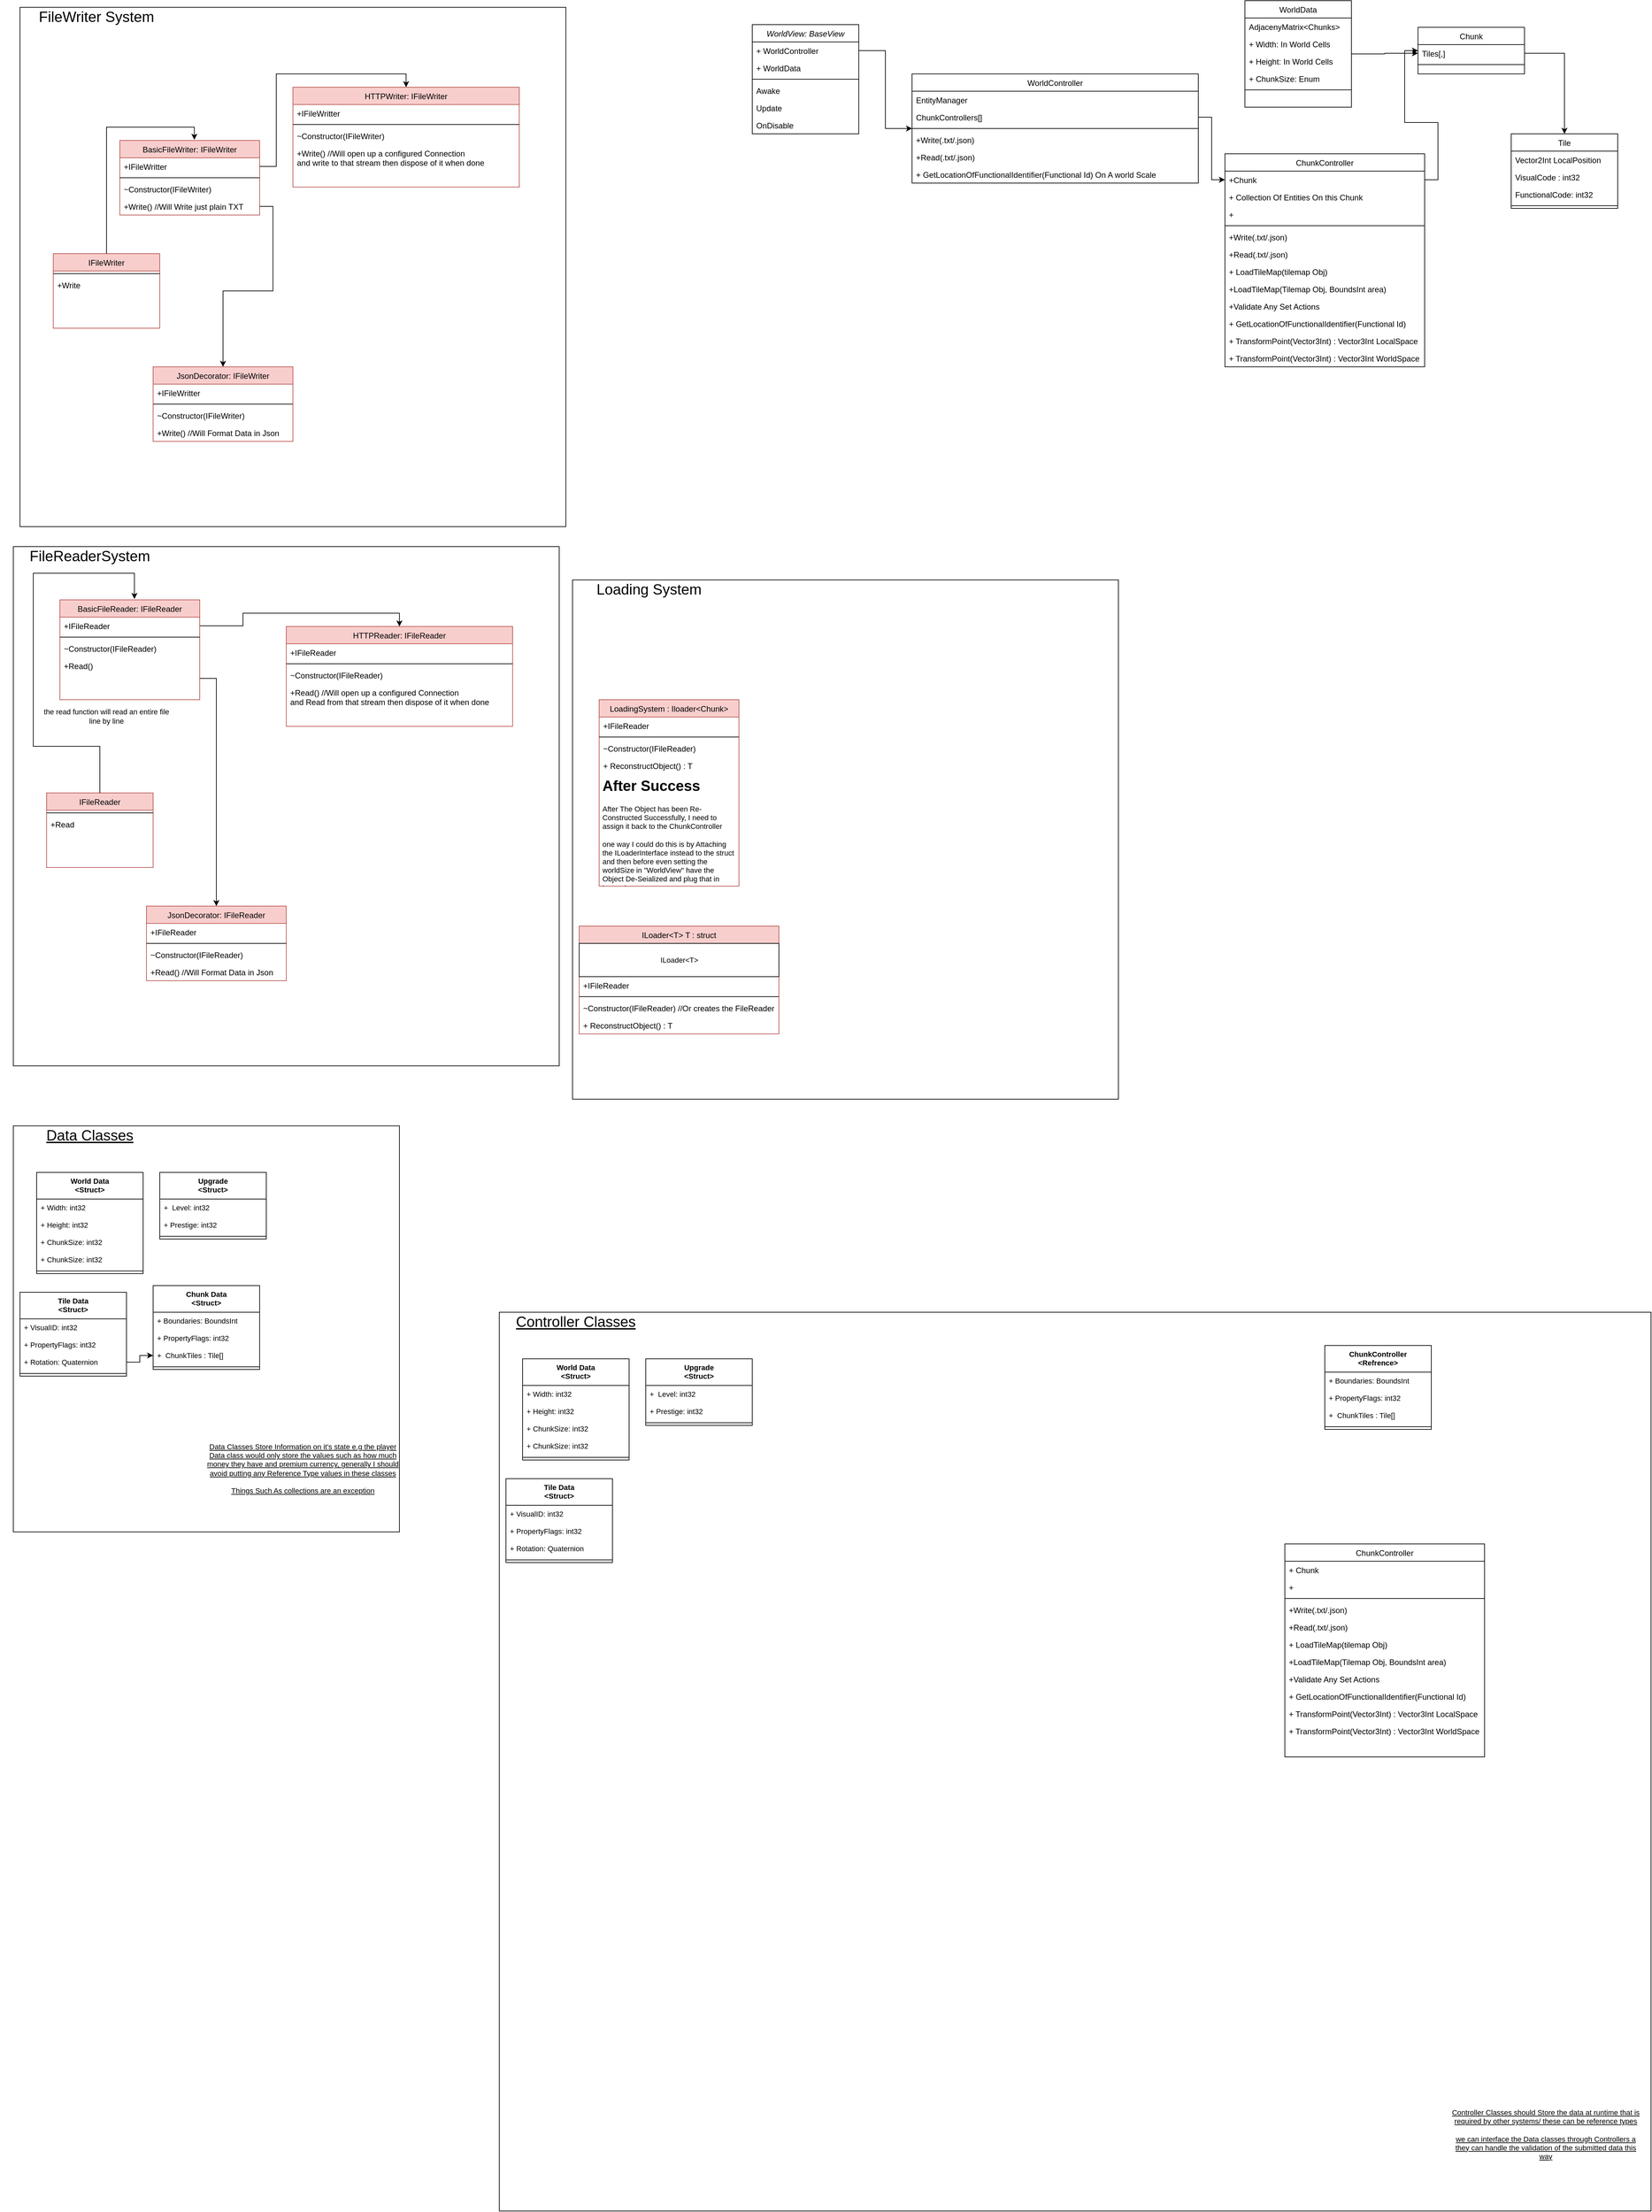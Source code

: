 <mxfile version="20.8.14" type="device"><diagram id="C5RBs43oDa-KdzZeNtuy" name="Page-1"><mxGraphModel dx="2689" dy="569" grid="1" gridSize="10" guides="1" tooltips="1" connect="1" arrows="1" fold="1" page="1" pageScale="1" pageWidth="827" pageHeight="1169" math="0" shadow="0"><root><mxCell id="WIyWlLk6GJQsqaUBKTNV-0"/><mxCell id="WIyWlLk6GJQsqaUBKTNV-1" parent="WIyWlLk6GJQsqaUBKTNV-0"/><mxCell id="zkfFHV4jXpPFQw0GAbJ--0" value="WorldView: BaseView" style="swimlane;fontStyle=2;align=center;verticalAlign=top;childLayout=stackLayout;horizontal=1;startSize=26;horizontalStack=0;resizeParent=1;resizeLast=0;collapsible=1;marginBottom=0;rounded=0;shadow=0;strokeWidth=1;" parent="WIyWlLk6GJQsqaUBKTNV-1" vertex="1"><mxGeometry x="-500" y="56" width="160" height="164" as="geometry"><mxRectangle x="230" y="140" width="160" height="26" as="alternateBounds"/></mxGeometry></mxCell><mxCell id="zkfFHV4jXpPFQw0GAbJ--1" value="+ WorldController" style="text;align=left;verticalAlign=top;spacingLeft=4;spacingRight=4;overflow=hidden;rotatable=0;points=[[0,0.5],[1,0.5]];portConstraint=eastwest;" parent="zkfFHV4jXpPFQw0GAbJ--0" vertex="1"><mxGeometry y="26" width="160" height="26" as="geometry"/></mxCell><mxCell id="zkfFHV4jXpPFQw0GAbJ--2" value="+ WorldData" style="text;align=left;verticalAlign=top;spacingLeft=4;spacingRight=4;overflow=hidden;rotatable=0;points=[[0,0.5],[1,0.5]];portConstraint=eastwest;rounded=0;shadow=0;html=0;" parent="zkfFHV4jXpPFQw0GAbJ--0" vertex="1"><mxGeometry y="52" width="160" height="26" as="geometry"/></mxCell><mxCell id="zkfFHV4jXpPFQw0GAbJ--4" value="" style="line;html=1;strokeWidth=1;align=left;verticalAlign=middle;spacingTop=-1;spacingLeft=3;spacingRight=3;rotatable=0;labelPosition=right;points=[];portConstraint=eastwest;" parent="zkfFHV4jXpPFQw0GAbJ--0" vertex="1"><mxGeometry y="78" width="160" height="8" as="geometry"/></mxCell><mxCell id="zkfFHV4jXpPFQw0GAbJ--5" value="Awake" style="text;align=left;verticalAlign=top;spacingLeft=4;spacingRight=4;overflow=hidden;rotatable=0;points=[[0,0.5],[1,0.5]];portConstraint=eastwest;" parent="zkfFHV4jXpPFQw0GAbJ--0" vertex="1"><mxGeometry y="86" width="160" height="26" as="geometry"/></mxCell><mxCell id="md-u7V3l9FPEeCRwN3Wb-0" value="Update" style="text;align=left;verticalAlign=top;spacingLeft=4;spacingRight=4;overflow=hidden;rotatable=0;points=[[0,0.5],[1,0.5]];portConstraint=eastwest;" parent="zkfFHV4jXpPFQw0GAbJ--0" vertex="1"><mxGeometry y="112" width="160" height="26" as="geometry"/></mxCell><mxCell id="md-u7V3l9FPEeCRwN3Wb-1" value="OnDisable" style="text;align=left;verticalAlign=top;spacingLeft=4;spacingRight=4;overflow=hidden;rotatable=0;points=[[0,0.5],[1,0.5]];portConstraint=eastwest;" parent="zkfFHV4jXpPFQw0GAbJ--0" vertex="1"><mxGeometry y="138" width="160" height="26" as="geometry"/></mxCell><mxCell id="zkfFHV4jXpPFQw0GAbJ--13" value="Chunk" style="swimlane;fontStyle=0;align=center;verticalAlign=top;childLayout=stackLayout;horizontal=1;startSize=26;horizontalStack=0;resizeParent=1;resizeLast=0;collapsible=1;marginBottom=0;rounded=0;shadow=0;strokeWidth=1;" parent="WIyWlLk6GJQsqaUBKTNV-1" vertex="1"><mxGeometry x="500" y="60" width="160" height="70" as="geometry"><mxRectangle x="340" y="380" width="170" height="26" as="alternateBounds"/></mxGeometry></mxCell><mxCell id="zkfFHV4jXpPFQw0GAbJ--14" value="Tiles[,]" style="text;align=left;verticalAlign=top;spacingLeft=4;spacingRight=4;overflow=hidden;rotatable=0;points=[[0,0.5],[1,0.5]];portConstraint=eastwest;" parent="zkfFHV4jXpPFQw0GAbJ--13" vertex="1"><mxGeometry y="26" width="160" height="26" as="geometry"/></mxCell><mxCell id="zkfFHV4jXpPFQw0GAbJ--15" value="" style="line;html=1;strokeWidth=1;align=left;verticalAlign=middle;spacingTop=-1;spacingLeft=3;spacingRight=3;rotatable=0;labelPosition=right;points=[];portConstraint=eastwest;" parent="zkfFHV4jXpPFQw0GAbJ--13" vertex="1"><mxGeometry y="52" width="160" height="8" as="geometry"/></mxCell><mxCell id="zkfFHV4jXpPFQw0GAbJ--17" value="WorldController" style="swimlane;fontStyle=0;align=center;verticalAlign=top;childLayout=stackLayout;horizontal=1;startSize=26;horizontalStack=0;resizeParent=1;resizeLast=0;collapsible=1;marginBottom=0;rounded=0;shadow=0;strokeWidth=1;" parent="WIyWlLk6GJQsqaUBKTNV-1" vertex="1"><mxGeometry x="-260" y="130" width="430" height="164" as="geometry"><mxRectangle x="550" y="140" width="160" height="26" as="alternateBounds"/></mxGeometry></mxCell><mxCell id="zkfFHV4jXpPFQw0GAbJ--18" value="EntityManager" style="text;align=left;verticalAlign=top;spacingLeft=4;spacingRight=4;overflow=hidden;rotatable=0;points=[[0,0.5],[1,0.5]];portConstraint=eastwest;" parent="zkfFHV4jXpPFQw0GAbJ--17" vertex="1"><mxGeometry y="26" width="430" height="26" as="geometry"/></mxCell><mxCell id="zkfFHV4jXpPFQw0GAbJ--19" value="ChunkControllers[]" style="text;align=left;verticalAlign=top;spacingLeft=4;spacingRight=4;overflow=hidden;rotatable=0;points=[[0,0.5],[1,0.5]];portConstraint=eastwest;rounded=0;shadow=0;html=0;" parent="zkfFHV4jXpPFQw0GAbJ--17" vertex="1"><mxGeometry y="52" width="430" height="26" as="geometry"/></mxCell><mxCell id="zkfFHV4jXpPFQw0GAbJ--23" value="" style="line;html=1;strokeWidth=1;align=left;verticalAlign=middle;spacingTop=-1;spacingLeft=3;spacingRight=3;rotatable=0;labelPosition=right;points=[];portConstraint=eastwest;" parent="zkfFHV4jXpPFQw0GAbJ--17" vertex="1"><mxGeometry y="78" width="430" height="8" as="geometry"/></mxCell><mxCell id="md-u7V3l9FPEeCRwN3Wb-17" value="+Write(.txt/.json)" style="text;align=left;verticalAlign=top;spacingLeft=4;spacingRight=4;overflow=hidden;rotatable=0;points=[[0,0.5],[1,0.5]];portConstraint=eastwest;" parent="zkfFHV4jXpPFQw0GAbJ--17" vertex="1"><mxGeometry y="86" width="430" height="26" as="geometry"/></mxCell><mxCell id="md-u7V3l9FPEeCRwN3Wb-18" value="+Read(.txt/.json)" style="text;align=left;verticalAlign=top;spacingLeft=4;spacingRight=4;overflow=hidden;rotatable=0;points=[[0,0.5],[1,0.5]];portConstraint=eastwest;" parent="zkfFHV4jXpPFQw0GAbJ--17" vertex="1"><mxGeometry y="112" width="430" height="26" as="geometry"/></mxCell><mxCell id="md-u7V3l9FPEeCRwN3Wb-37" value="+ GetLocationOfFunctionalIdentifier(Functional Id) On A world Scale" style="text;align=left;verticalAlign=top;spacingLeft=4;spacingRight=4;overflow=hidden;rotatable=0;points=[[0,0.5],[1,0.5]];portConstraint=eastwest;" parent="zkfFHV4jXpPFQw0GAbJ--17" vertex="1"><mxGeometry y="138" width="430" height="26" as="geometry"/></mxCell><mxCell id="md-u7V3l9FPEeCRwN3Wb-2" style="edgeStyle=orthogonalEdgeStyle;rounded=0;orthogonalLoop=1;jettySize=auto;html=1;exitX=1;exitY=0.5;exitDx=0;exitDy=0;entryX=0;entryY=0.5;entryDx=0;entryDy=0;" parent="WIyWlLk6GJQsqaUBKTNV-1" source="zkfFHV4jXpPFQw0GAbJ--1" target="zkfFHV4jXpPFQw0GAbJ--17" edge="1"><mxGeometry relative="1" as="geometry"/></mxCell><mxCell id="md-u7V3l9FPEeCRwN3Wb-3" value="ChunkController" style="swimlane;fontStyle=0;align=center;verticalAlign=top;childLayout=stackLayout;horizontal=1;startSize=26;horizontalStack=0;resizeParent=1;resizeLast=0;collapsible=1;marginBottom=0;rounded=0;shadow=0;strokeWidth=1;" parent="WIyWlLk6GJQsqaUBKTNV-1" vertex="1"><mxGeometry x="210" y="250" width="300" height="320" as="geometry"><mxRectangle x="550" y="140" width="160" height="26" as="alternateBounds"/></mxGeometry></mxCell><mxCell id="md-u7V3l9FPEeCRwN3Wb-4" value="+Chunk" style="text;align=left;verticalAlign=top;spacingLeft=4;spacingRight=4;overflow=hidden;rotatable=0;points=[[0,0.5],[1,0.5]];portConstraint=eastwest;" parent="md-u7V3l9FPEeCRwN3Wb-3" vertex="1"><mxGeometry y="26" width="300" height="26" as="geometry"/></mxCell><mxCell id="md-u7V3l9FPEeCRwN3Wb-32" value="+ Collection Of Entities On this Chunk" style="text;align=left;verticalAlign=top;spacingLeft=4;spacingRight=4;overflow=hidden;rotatable=0;points=[[0,0.5],[1,0.5]];portConstraint=eastwest;" parent="md-u7V3l9FPEeCRwN3Wb-3" vertex="1"><mxGeometry y="52" width="300" height="26" as="geometry"/></mxCell><mxCell id="md-u7V3l9FPEeCRwN3Wb-36" value="+" style="text;align=left;verticalAlign=top;spacingLeft=4;spacingRight=4;overflow=hidden;rotatable=0;points=[[0,0.5],[1,0.5]];portConstraint=eastwest;" parent="md-u7V3l9FPEeCRwN3Wb-3" vertex="1"><mxGeometry y="78" width="300" height="26" as="geometry"/></mxCell><mxCell id="md-u7V3l9FPEeCRwN3Wb-6" value="" style="line;html=1;strokeWidth=1;align=left;verticalAlign=middle;spacingTop=-1;spacingLeft=3;spacingRight=3;rotatable=0;labelPosition=right;points=[];portConstraint=eastwest;" parent="md-u7V3l9FPEeCRwN3Wb-3" vertex="1"><mxGeometry y="104" width="300" height="8" as="geometry"/></mxCell><mxCell id="md-u7V3l9FPEeCRwN3Wb-16" value="+Write(.txt/.json)" style="text;align=left;verticalAlign=top;spacingLeft=4;spacingRight=4;overflow=hidden;rotatable=0;points=[[0,0.5],[1,0.5]];portConstraint=eastwest;" parent="md-u7V3l9FPEeCRwN3Wb-3" vertex="1"><mxGeometry y="112" width="300" height="26" as="geometry"/></mxCell><mxCell id="md-u7V3l9FPEeCRwN3Wb-15" value="+Read(.txt/.json)" style="text;align=left;verticalAlign=top;spacingLeft=4;spacingRight=4;overflow=hidden;rotatable=0;points=[[0,0.5],[1,0.5]];portConstraint=eastwest;" parent="md-u7V3l9FPEeCRwN3Wb-3" vertex="1"><mxGeometry y="138" width="300" height="26" as="geometry"/></mxCell><mxCell id="md-u7V3l9FPEeCRwN3Wb-29" value="+ LoadTileMap(tilemap Obj)" style="text;align=left;verticalAlign=top;spacingLeft=4;spacingRight=4;overflow=hidden;rotatable=0;points=[[0,0.5],[1,0.5]];portConstraint=eastwest;" parent="md-u7V3l9FPEeCRwN3Wb-3" vertex="1"><mxGeometry y="164" width="300" height="26" as="geometry"/></mxCell><mxCell id="md-u7V3l9FPEeCRwN3Wb-30" value="+LoadTileMap(Tilemap Obj, BoundsInt area)" style="text;align=left;verticalAlign=top;spacingLeft=4;spacingRight=4;overflow=hidden;rotatable=0;points=[[0,0.5],[1,0.5]];portConstraint=eastwest;" parent="md-u7V3l9FPEeCRwN3Wb-3" vertex="1"><mxGeometry y="190" width="300" height="26" as="geometry"/></mxCell><mxCell id="md-u7V3l9FPEeCRwN3Wb-31" value="+Validate Any Set Actions" style="text;align=left;verticalAlign=top;spacingLeft=4;spacingRight=4;overflow=hidden;rotatable=0;points=[[0,0.5],[1,0.5]];portConstraint=eastwest;" parent="md-u7V3l9FPEeCRwN3Wb-3" vertex="1"><mxGeometry y="216" width="300" height="26" as="geometry"/></mxCell><mxCell id="md-u7V3l9FPEeCRwN3Wb-33" value="+ GetLocationOfFunctionalIdentifier(Functional Id)" style="text;align=left;verticalAlign=top;spacingLeft=4;spacingRight=4;overflow=hidden;rotatable=0;points=[[0,0.5],[1,0.5]];portConstraint=eastwest;" parent="md-u7V3l9FPEeCRwN3Wb-3" vertex="1"><mxGeometry y="242" width="300" height="26" as="geometry"/></mxCell><mxCell id="md-u7V3l9FPEeCRwN3Wb-34" value="+ TransformPoint(Vector3Int) : Vector3Int LocalSpace" style="text;align=left;verticalAlign=top;spacingLeft=4;spacingRight=4;overflow=hidden;rotatable=0;points=[[0,0.5],[1,0.5]];portConstraint=eastwest;" parent="md-u7V3l9FPEeCRwN3Wb-3" vertex="1"><mxGeometry y="268" width="300" height="26" as="geometry"/></mxCell><mxCell id="md-u7V3l9FPEeCRwN3Wb-35" value="+ TransformPoint(Vector3Int) : Vector3Int WorldSpace" style="text;align=left;verticalAlign=top;spacingLeft=4;spacingRight=4;overflow=hidden;rotatable=0;points=[[0,0.5],[1,0.5]];portConstraint=eastwest;" parent="md-u7V3l9FPEeCRwN3Wb-3" vertex="1"><mxGeometry y="294" width="300" height="26" as="geometry"/></mxCell><mxCell id="md-u7V3l9FPEeCRwN3Wb-8" style="edgeStyle=orthogonalEdgeStyle;rounded=0;orthogonalLoop=1;jettySize=auto;html=1;exitX=1;exitY=0.5;exitDx=0;exitDy=0;entryX=0;entryY=0.5;entryDx=0;entryDy=0;" parent="WIyWlLk6GJQsqaUBKTNV-1" source="md-u7V3l9FPEeCRwN3Wb-4" target="zkfFHV4jXpPFQw0GAbJ--13" edge="1"><mxGeometry relative="1" as="geometry"/></mxCell><mxCell id="md-u7V3l9FPEeCRwN3Wb-9" value="Tile" style="swimlane;fontStyle=0;align=center;verticalAlign=top;childLayout=stackLayout;horizontal=1;startSize=26;horizontalStack=0;resizeParent=1;resizeLast=0;collapsible=1;marginBottom=0;rounded=0;shadow=0;strokeWidth=1;" parent="WIyWlLk6GJQsqaUBKTNV-1" vertex="1"><mxGeometry x="640" y="220" width="160" height="112" as="geometry"><mxRectangle x="340" y="380" width="170" height="26" as="alternateBounds"/></mxGeometry></mxCell><mxCell id="md-u7V3l9FPEeCRwN3Wb-10" value="Vector2Int LocalPosition" style="text;align=left;verticalAlign=top;spacingLeft=4;spacingRight=4;overflow=hidden;rotatable=0;points=[[0,0.5],[1,0.5]];portConstraint=eastwest;" parent="md-u7V3l9FPEeCRwN3Wb-9" vertex="1"><mxGeometry y="26" width="160" height="26" as="geometry"/></mxCell><mxCell id="md-u7V3l9FPEeCRwN3Wb-12" value="VisualCode : int32" style="text;align=left;verticalAlign=top;spacingLeft=4;spacingRight=4;overflow=hidden;rotatable=0;points=[[0,0.5],[1,0.5]];portConstraint=eastwest;" parent="md-u7V3l9FPEeCRwN3Wb-9" vertex="1"><mxGeometry y="52" width="160" height="26" as="geometry"/></mxCell><mxCell id="md-u7V3l9FPEeCRwN3Wb-13" value="FunctionalCode: int32" style="text;align=left;verticalAlign=top;spacingLeft=4;spacingRight=4;overflow=hidden;rotatable=0;points=[[0,0.5],[1,0.5]];portConstraint=eastwest;" parent="md-u7V3l9FPEeCRwN3Wb-9" vertex="1"><mxGeometry y="78" width="160" height="26" as="geometry"/></mxCell><mxCell id="md-u7V3l9FPEeCRwN3Wb-11" value="" style="line;html=1;strokeWidth=1;align=left;verticalAlign=middle;spacingTop=-1;spacingLeft=3;spacingRight=3;rotatable=0;labelPosition=right;points=[];portConstraint=eastwest;" parent="md-u7V3l9FPEeCRwN3Wb-9" vertex="1"><mxGeometry y="104" width="160" height="8" as="geometry"/></mxCell><mxCell id="md-u7V3l9FPEeCRwN3Wb-14" style="edgeStyle=orthogonalEdgeStyle;rounded=0;orthogonalLoop=1;jettySize=auto;html=1;exitX=1;exitY=0.5;exitDx=0;exitDy=0;entryX=0.5;entryY=0;entryDx=0;entryDy=0;" parent="WIyWlLk6GJQsqaUBKTNV-1" source="zkfFHV4jXpPFQw0GAbJ--14" target="md-u7V3l9FPEeCRwN3Wb-9" edge="1"><mxGeometry relative="1" as="geometry"/></mxCell><mxCell id="md-u7V3l9FPEeCRwN3Wb-20" style="edgeStyle=orthogonalEdgeStyle;rounded=0;orthogonalLoop=1;jettySize=auto;html=1;" parent="WIyWlLk6GJQsqaUBKTNV-1" source="zkfFHV4jXpPFQw0GAbJ--19" target="md-u7V3l9FPEeCRwN3Wb-4" edge="1"><mxGeometry relative="1" as="geometry"/></mxCell><mxCell id="md-u7V3l9FPEeCRwN3Wb-27" style="edgeStyle=orthogonalEdgeStyle;rounded=0;orthogonalLoop=1;jettySize=auto;html=1;entryX=0;entryY=0.5;entryDx=0;entryDy=0;" parent="WIyWlLk6GJQsqaUBKTNV-1" source="md-u7V3l9FPEeCRwN3Wb-21" target="zkfFHV4jXpPFQw0GAbJ--14" edge="1"><mxGeometry relative="1" as="geometry"><mxPoint x="530" y="160" as="targetPoint"/></mxGeometry></mxCell><mxCell id="md-u7V3l9FPEeCRwN3Wb-21" value="WorldData" style="swimlane;fontStyle=0;align=center;verticalAlign=top;childLayout=stackLayout;horizontal=1;startSize=26;horizontalStack=0;resizeParent=1;resizeLast=0;collapsible=1;marginBottom=0;rounded=0;shadow=0;strokeWidth=1;" parent="WIyWlLk6GJQsqaUBKTNV-1" vertex="1"><mxGeometry x="240" y="20" width="160" height="160" as="geometry"><mxRectangle x="550" y="140" width="160" height="26" as="alternateBounds"/></mxGeometry></mxCell><mxCell id="md-u7V3l9FPEeCRwN3Wb-22" value="AdjacenyMatrix&lt;Chunks&gt;" style="text;align=left;verticalAlign=top;spacingLeft=4;spacingRight=4;overflow=hidden;rotatable=0;points=[[0,0.5],[1,0.5]];portConstraint=eastwest;" parent="md-u7V3l9FPEeCRwN3Wb-21" vertex="1"><mxGeometry y="26" width="160" height="26" as="geometry"/></mxCell><mxCell id="md-u7V3l9FPEeCRwN3Wb-25" value="+ Width: In World Cells" style="text;align=left;verticalAlign=top;spacingLeft=4;spacingRight=4;overflow=hidden;rotatable=0;points=[[0,0.5],[1,0.5]];portConstraint=eastwest;" parent="md-u7V3l9FPEeCRwN3Wb-21" vertex="1"><mxGeometry y="52" width="160" height="26" as="geometry"/></mxCell><mxCell id="md-u7V3l9FPEeCRwN3Wb-26" value="+ Height: In World Cells" style="text;align=left;verticalAlign=top;spacingLeft=4;spacingRight=4;overflow=hidden;rotatable=0;points=[[0,0.5],[1,0.5]];portConstraint=eastwest;" parent="md-u7V3l9FPEeCRwN3Wb-21" vertex="1"><mxGeometry y="78" width="160" height="26" as="geometry"/></mxCell><mxCell id="md-u7V3l9FPEeCRwN3Wb-28" value="+ ChunkSize: Enum" style="text;align=left;verticalAlign=top;spacingLeft=4;spacingRight=4;overflow=hidden;rotatable=0;points=[[0,0.5],[1,0.5]];portConstraint=eastwest;" parent="md-u7V3l9FPEeCRwN3Wb-21" vertex="1"><mxGeometry y="104" width="160" height="26" as="geometry"/></mxCell><mxCell id="md-u7V3l9FPEeCRwN3Wb-24" value="" style="line;html=1;strokeWidth=1;align=left;verticalAlign=middle;spacingTop=-1;spacingLeft=3;spacingRight=3;rotatable=0;labelPosition=right;points=[];portConstraint=eastwest;" parent="md-u7V3l9FPEeCRwN3Wb-21" vertex="1"><mxGeometry y="130" width="160" height="8" as="geometry"/></mxCell><mxCell id="i0wO96xTEelZ4L7MroL--34" value="" style="group" parent="WIyWlLk6GJQsqaUBKTNV-1" vertex="1" connectable="0"><mxGeometry x="-1600" y="30" width="820" height="780" as="geometry"/></mxCell><mxCell id="i0wO96xTEelZ4L7MroL--33" value="" style="group" parent="i0wO96xTEelZ4L7MroL--34" vertex="1" connectable="0"><mxGeometry width="820" height="780" as="geometry"/></mxCell><mxCell id="i0wO96xTEelZ4L7MroL--10" value="" style="rounded=0;whiteSpace=wrap;html=1;" parent="i0wO96xTEelZ4L7MroL--33" vertex="1"><mxGeometry width="820" height="780" as="geometry"/></mxCell><mxCell id="i0wO96xTEelZ4L7MroL--32" value="FileWriter System" style="text;html=1;strokeColor=none;fillColor=none;align=center;verticalAlign=middle;whiteSpace=wrap;rounded=0;fontSize=22;" parent="i0wO96xTEelZ4L7MroL--33" vertex="1"><mxGeometry width="230" height="30" as="geometry"/></mxCell><mxCell id="i0wO96xTEelZ4L7MroL--5" value="IFileWriter" style="swimlane;fontStyle=0;align=center;verticalAlign=top;childLayout=stackLayout;horizontal=1;startSize=26;horizontalStack=0;resizeParent=1;resizeLast=0;collapsible=1;marginBottom=0;rounded=0;shadow=0;strokeWidth=1;fillColor=#f8cecc;strokeColor=#b85450;" parent="i0wO96xTEelZ4L7MroL--34" vertex="1"><mxGeometry x="50" y="370" width="160" height="112" as="geometry"><mxRectangle x="340" y="380" width="170" height="26" as="alternateBounds"/></mxGeometry></mxCell><mxCell id="i0wO96xTEelZ4L7MroL--9" value="" style="line;html=1;strokeWidth=1;align=left;verticalAlign=middle;spacingTop=-1;spacingLeft=3;spacingRight=3;rotatable=0;labelPosition=right;points=[];portConstraint=eastwest;" parent="i0wO96xTEelZ4L7MroL--5" vertex="1"><mxGeometry y="26" width="160" height="8" as="geometry"/></mxCell><mxCell id="i0wO96xTEelZ4L7MroL--7" value="+Write" style="text;align=left;verticalAlign=top;spacingLeft=4;spacingRight=4;overflow=hidden;rotatable=0;points=[[0,0.5],[1,0.5]];portConstraint=eastwest;" parent="i0wO96xTEelZ4L7MroL--5" vertex="1"><mxGeometry y="34" width="160" height="26" as="geometry"/></mxCell><mxCell id="i0wO96xTEelZ4L7MroL--11" value="BasicFileWriter: IFileWriter" style="swimlane;fontStyle=0;align=center;verticalAlign=top;childLayout=stackLayout;horizontal=1;startSize=26;horizontalStack=0;resizeParent=1;resizeLast=0;collapsible=1;marginBottom=0;rounded=0;shadow=0;strokeWidth=1;fillColor=#f8cecc;strokeColor=#b85450;" parent="i0wO96xTEelZ4L7MroL--34" vertex="1"><mxGeometry x="150" y="200" width="210" height="112" as="geometry"><mxRectangle x="340" y="380" width="170" height="26" as="alternateBounds"/></mxGeometry></mxCell><mxCell id="i0wO96xTEelZ4L7MroL--12" value="+IFileWritter" style="text;align=left;verticalAlign=top;spacingLeft=4;spacingRight=4;overflow=hidden;rotatable=0;points=[[0,0.5],[1,0.5]];portConstraint=eastwest;" parent="i0wO96xTEelZ4L7MroL--11" vertex="1"><mxGeometry y="26" width="210" height="26" as="geometry"/></mxCell><mxCell id="i0wO96xTEelZ4L7MroL--13" value="" style="line;html=1;strokeWidth=1;align=left;verticalAlign=middle;spacingTop=-1;spacingLeft=3;spacingRight=3;rotatable=0;labelPosition=right;points=[];portConstraint=eastwest;" parent="i0wO96xTEelZ4L7MroL--11" vertex="1"><mxGeometry y="52" width="210" height="8" as="geometry"/></mxCell><mxCell id="i0wO96xTEelZ4L7MroL--14" value="~Constructor(IFileWriter)" style="text;align=left;verticalAlign=top;spacingLeft=4;spacingRight=4;overflow=hidden;rotatable=0;points=[[0,0.5],[1,0.5]];portConstraint=eastwest;" parent="i0wO96xTEelZ4L7MroL--11" vertex="1"><mxGeometry y="60" width="210" height="26" as="geometry"/></mxCell><mxCell id="i0wO96xTEelZ4L7MroL--15" value="+Write() //Will Write just plain TXT" style="text;align=left;verticalAlign=top;spacingLeft=4;spacingRight=4;overflow=hidden;rotatable=0;points=[[0,0.5],[1,0.5]];portConstraint=eastwest;" parent="i0wO96xTEelZ4L7MroL--11" vertex="1"><mxGeometry y="86" width="210" height="26" as="geometry"/></mxCell><mxCell id="i0wO96xTEelZ4L7MroL--19" style="edgeStyle=orthogonalEdgeStyle;rounded=0;orthogonalLoop=1;jettySize=auto;html=1;exitX=0.5;exitY=0;exitDx=0;exitDy=0;entryX=0.533;entryY=-0.009;entryDx=0;entryDy=0;entryPerimeter=0;" parent="i0wO96xTEelZ4L7MroL--34" source="i0wO96xTEelZ4L7MroL--5" target="i0wO96xTEelZ4L7MroL--11" edge="1"><mxGeometry relative="1" as="geometry"/></mxCell><mxCell id="i0wO96xTEelZ4L7MroL--20" value="JsonDecorator: IFileWriter" style="swimlane;fontStyle=0;align=center;verticalAlign=top;childLayout=stackLayout;horizontal=1;startSize=26;horizontalStack=0;resizeParent=1;resizeLast=0;collapsible=1;marginBottom=0;rounded=0;shadow=0;strokeWidth=1;fillColor=#f8cecc;strokeColor=#b85450;" parent="i0wO96xTEelZ4L7MroL--34" vertex="1"><mxGeometry x="200" y="540" width="210" height="112" as="geometry"><mxRectangle x="340" y="380" width="170" height="26" as="alternateBounds"/></mxGeometry></mxCell><mxCell id="i0wO96xTEelZ4L7MroL--21" value="+IFileWritter" style="text;align=left;verticalAlign=top;spacingLeft=4;spacingRight=4;overflow=hidden;rotatable=0;points=[[0,0.5],[1,0.5]];portConstraint=eastwest;" parent="i0wO96xTEelZ4L7MroL--20" vertex="1"><mxGeometry y="26" width="210" height="26" as="geometry"/></mxCell><mxCell id="i0wO96xTEelZ4L7MroL--22" value="" style="line;html=1;strokeWidth=1;align=left;verticalAlign=middle;spacingTop=-1;spacingLeft=3;spacingRight=3;rotatable=0;labelPosition=right;points=[];portConstraint=eastwest;" parent="i0wO96xTEelZ4L7MroL--20" vertex="1"><mxGeometry y="52" width="210" height="8" as="geometry"/></mxCell><mxCell id="i0wO96xTEelZ4L7MroL--23" value="~Constructor(IFileWriter)" style="text;align=left;verticalAlign=top;spacingLeft=4;spacingRight=4;overflow=hidden;rotatable=0;points=[[0,0.5],[1,0.5]];portConstraint=eastwest;" parent="i0wO96xTEelZ4L7MroL--20" vertex="1"><mxGeometry y="60" width="210" height="26" as="geometry"/></mxCell><mxCell id="i0wO96xTEelZ4L7MroL--24" value="+Write() //Will Format Data in Json" style="text;align=left;verticalAlign=top;spacingLeft=4;spacingRight=4;overflow=hidden;rotatable=0;points=[[0,0.5],[1,0.5]];portConstraint=eastwest;" parent="i0wO96xTEelZ4L7MroL--20" vertex="1"><mxGeometry y="86" width="210" height="26" as="geometry"/></mxCell><mxCell id="i0wO96xTEelZ4L7MroL--25" style="edgeStyle=orthogonalEdgeStyle;rounded=0;orthogonalLoop=1;jettySize=auto;html=1;exitX=1;exitY=0.5;exitDx=0;exitDy=0;entryX=0.5;entryY=0;entryDx=0;entryDy=0;" parent="i0wO96xTEelZ4L7MroL--34" source="i0wO96xTEelZ4L7MroL--15" target="i0wO96xTEelZ4L7MroL--20" edge="1"><mxGeometry relative="1" as="geometry"/></mxCell><mxCell id="i0wO96xTEelZ4L7MroL--26" value="HTTPWriter: IFileWriter" style="swimlane;fontStyle=0;align=center;verticalAlign=top;childLayout=stackLayout;horizontal=1;startSize=26;horizontalStack=0;resizeParent=1;resizeLast=0;collapsible=1;marginBottom=0;rounded=0;shadow=0;strokeWidth=1;fillColor=#f8cecc;strokeColor=#b85450;" parent="i0wO96xTEelZ4L7MroL--34" vertex="1"><mxGeometry x="410" y="120" width="340" height="150" as="geometry"><mxRectangle x="340" y="380" width="170" height="26" as="alternateBounds"/></mxGeometry></mxCell><mxCell id="i0wO96xTEelZ4L7MroL--27" value="+IFileWritter" style="text;align=left;verticalAlign=top;spacingLeft=4;spacingRight=4;overflow=hidden;rotatable=0;points=[[0,0.5],[1,0.5]];portConstraint=eastwest;" parent="i0wO96xTEelZ4L7MroL--26" vertex="1"><mxGeometry y="26" width="340" height="26" as="geometry"/></mxCell><mxCell id="i0wO96xTEelZ4L7MroL--28" value="" style="line;html=1;strokeWidth=1;align=left;verticalAlign=middle;spacingTop=-1;spacingLeft=3;spacingRight=3;rotatable=0;labelPosition=right;points=[];portConstraint=eastwest;" parent="i0wO96xTEelZ4L7MroL--26" vertex="1"><mxGeometry y="52" width="340" height="8" as="geometry"/></mxCell><mxCell id="i0wO96xTEelZ4L7MroL--29" value="~Constructor(IFileWriter)" style="text;align=left;verticalAlign=top;spacingLeft=4;spacingRight=4;overflow=hidden;rotatable=0;points=[[0,0.5],[1,0.5]];portConstraint=eastwest;" parent="i0wO96xTEelZ4L7MroL--26" vertex="1"><mxGeometry y="60" width="340" height="26" as="geometry"/></mxCell><mxCell id="i0wO96xTEelZ4L7MroL--30" value="+Write() //Will open up a configured Connection&#10;and write to that stream then dispose of it when done" style="text;align=left;verticalAlign=top;spacingLeft=4;spacingRight=4;overflow=hidden;rotatable=0;points=[[0,0.5],[1,0.5]];portConstraint=eastwest;" parent="i0wO96xTEelZ4L7MroL--26" vertex="1"><mxGeometry y="86" width="340" height="44" as="geometry"/></mxCell><mxCell id="i0wO96xTEelZ4L7MroL--31" style="edgeStyle=orthogonalEdgeStyle;rounded=0;orthogonalLoop=1;jettySize=auto;html=1;exitX=1;exitY=0.5;exitDx=0;exitDy=0;entryX=0.5;entryY=0;entryDx=0;entryDy=0;" parent="i0wO96xTEelZ4L7MroL--34" source="i0wO96xTEelZ4L7MroL--12" target="i0wO96xTEelZ4L7MroL--26" edge="1"><mxGeometry relative="1" as="geometry"/></mxCell><mxCell id="i0wO96xTEelZ4L7MroL--35" value="" style="group" parent="WIyWlLk6GJQsqaUBKTNV-1" vertex="1" connectable="0"><mxGeometry x="-1610" y="840" width="820" height="780" as="geometry"/></mxCell><mxCell id="i0wO96xTEelZ4L7MroL--36" value="" style="group" parent="i0wO96xTEelZ4L7MroL--35" vertex="1" connectable="0"><mxGeometry width="820" height="780" as="geometry"/></mxCell><mxCell id="i0wO96xTEelZ4L7MroL--37" value="" style="rounded=0;whiteSpace=wrap;html=1;" parent="i0wO96xTEelZ4L7MroL--36" vertex="1"><mxGeometry width="820" height="780" as="geometry"/></mxCell><mxCell id="i0wO96xTEelZ4L7MroL--38" value="FileReaderSystem" style="text;html=1;strokeColor=none;fillColor=none;align=center;verticalAlign=middle;whiteSpace=wrap;rounded=0;fontSize=22;" parent="i0wO96xTEelZ4L7MroL--36" vertex="1"><mxGeometry width="230" height="30" as="geometry"/></mxCell><mxCell id="i0wO96xTEelZ4L7MroL--43" value="BasicFileReader: IFileReader" style="swimlane;fontStyle=0;align=center;verticalAlign=top;childLayout=stackLayout;horizontal=1;startSize=26;horizontalStack=0;resizeParent=1;resizeLast=0;collapsible=1;marginBottom=0;rounded=0;shadow=0;strokeWidth=1;fillColor=#f8cecc;strokeColor=#b85450;" parent="i0wO96xTEelZ4L7MroL--36" vertex="1"><mxGeometry x="70" y="80" width="210" height="150" as="geometry"><mxRectangle x="340" y="380" width="170" height="26" as="alternateBounds"/></mxGeometry></mxCell><mxCell id="i0wO96xTEelZ4L7MroL--44" value="+IFileReader" style="text;align=left;verticalAlign=top;spacingLeft=4;spacingRight=4;overflow=hidden;rotatable=0;points=[[0,0.5],[1,0.5]];portConstraint=eastwest;" parent="i0wO96xTEelZ4L7MroL--43" vertex="1"><mxGeometry y="26" width="210" height="26" as="geometry"/></mxCell><mxCell id="i0wO96xTEelZ4L7MroL--45" value="" style="line;html=1;strokeWidth=1;align=left;verticalAlign=middle;spacingTop=-1;spacingLeft=3;spacingRight=3;rotatable=0;labelPosition=right;points=[];portConstraint=eastwest;" parent="i0wO96xTEelZ4L7MroL--43" vertex="1"><mxGeometry y="52" width="210" height="8" as="geometry"/></mxCell><mxCell id="i0wO96xTEelZ4L7MroL--46" value="~Constructor(IFileReader)&#10;" style="text;align=left;verticalAlign=top;spacingLeft=4;spacingRight=4;overflow=hidden;rotatable=0;points=[[0,0.5],[1,0.5]];portConstraint=eastwest;" parent="i0wO96xTEelZ4L7MroL--43" vertex="1"><mxGeometry y="60" width="210" height="26" as="geometry"/></mxCell><mxCell id="i0wO96xTEelZ4L7MroL--47" value="+Read() " style="text;align=left;verticalAlign=top;spacingLeft=4;spacingRight=4;overflow=hidden;rotatable=0;points=[[0,0.5],[1,0.5]];portConstraint=eastwest;" parent="i0wO96xTEelZ4L7MroL--43" vertex="1"><mxGeometry y="86" width="210" height="64" as="geometry"/></mxCell><mxCell id="i0wO96xTEelZ4L7MroL--62" value="the &lt;font style=&quot;font-size: 11px;&quot;&gt;read &lt;/font&gt;function will read an entire file line by line" style="text;html=1;strokeColor=none;fillColor=none;align=center;verticalAlign=middle;whiteSpace=wrap;rounded=0;fontSize=11;" parent="i0wO96xTEelZ4L7MroL--36" vertex="1"><mxGeometry x="40" y="210" width="200" height="90" as="geometry"/></mxCell><mxCell id="i0wO96xTEelZ4L7MroL--39" value="IFileReader" style="swimlane;fontStyle=0;align=center;verticalAlign=top;childLayout=stackLayout;horizontal=1;startSize=26;horizontalStack=0;resizeParent=1;resizeLast=0;collapsible=1;marginBottom=0;rounded=0;shadow=0;strokeWidth=1;fillColor=#f8cecc;strokeColor=#b85450;" parent="i0wO96xTEelZ4L7MroL--35" vertex="1"><mxGeometry x="50" y="370" width="160" height="112" as="geometry"><mxRectangle x="340" y="380" width="170" height="26" as="alternateBounds"/></mxGeometry></mxCell><mxCell id="i0wO96xTEelZ4L7MroL--41" value="" style="line;html=1;strokeWidth=1;align=left;verticalAlign=middle;spacingTop=-1;spacingLeft=3;spacingRight=3;rotatable=0;labelPosition=right;points=[];portConstraint=eastwest;" parent="i0wO96xTEelZ4L7MroL--39" vertex="1"><mxGeometry y="26" width="160" height="8" as="geometry"/></mxCell><mxCell id="i0wO96xTEelZ4L7MroL--42" value="+Read" style="text;align=left;verticalAlign=top;spacingLeft=4;spacingRight=4;overflow=hidden;rotatable=0;points=[[0,0.5],[1,0.5]];portConstraint=eastwest;" parent="i0wO96xTEelZ4L7MroL--39" vertex="1"><mxGeometry y="34" width="160" height="26" as="geometry"/></mxCell><mxCell id="i0wO96xTEelZ4L7MroL--48" style="edgeStyle=orthogonalEdgeStyle;rounded=0;orthogonalLoop=1;jettySize=auto;html=1;exitX=0.5;exitY=0;exitDx=0;exitDy=0;entryX=0.533;entryY=-0.009;entryDx=0;entryDy=0;entryPerimeter=0;" parent="i0wO96xTEelZ4L7MroL--35" source="i0wO96xTEelZ4L7MroL--39" target="i0wO96xTEelZ4L7MroL--43" edge="1"><mxGeometry relative="1" as="geometry"><Array as="points"><mxPoint x="130" y="300"/><mxPoint x="30" y="300"/><mxPoint x="30" y="40"/><mxPoint x="182" y="40"/></Array></mxGeometry></mxCell><mxCell id="i0wO96xTEelZ4L7MroL--49" value="JsonDecorator: IFileReader" style="swimlane;fontStyle=0;align=center;verticalAlign=top;childLayout=stackLayout;horizontal=1;startSize=26;horizontalStack=0;resizeParent=1;resizeLast=0;collapsible=1;marginBottom=0;rounded=0;shadow=0;strokeWidth=1;fillColor=#f8cecc;strokeColor=#b85450;" parent="i0wO96xTEelZ4L7MroL--35" vertex="1"><mxGeometry x="200" y="540" width="210" height="112" as="geometry"><mxRectangle x="340" y="380" width="170" height="26" as="alternateBounds"/></mxGeometry></mxCell><mxCell id="i0wO96xTEelZ4L7MroL--50" value="+IFileReader" style="text;align=left;verticalAlign=top;spacingLeft=4;spacingRight=4;overflow=hidden;rotatable=0;points=[[0,0.5],[1,0.5]];portConstraint=eastwest;" parent="i0wO96xTEelZ4L7MroL--49" vertex="1"><mxGeometry y="26" width="210" height="26" as="geometry"/></mxCell><mxCell id="i0wO96xTEelZ4L7MroL--51" value="" style="line;html=1;strokeWidth=1;align=left;verticalAlign=middle;spacingTop=-1;spacingLeft=3;spacingRight=3;rotatable=0;labelPosition=right;points=[];portConstraint=eastwest;" parent="i0wO96xTEelZ4L7MroL--49" vertex="1"><mxGeometry y="52" width="210" height="8" as="geometry"/></mxCell><mxCell id="i0wO96xTEelZ4L7MroL--52" value="~Constructor(IFileReader)" style="text;align=left;verticalAlign=top;spacingLeft=4;spacingRight=4;overflow=hidden;rotatable=0;points=[[0,0.5],[1,0.5]];portConstraint=eastwest;" parent="i0wO96xTEelZ4L7MroL--49" vertex="1"><mxGeometry y="60" width="210" height="26" as="geometry"/></mxCell><mxCell id="i0wO96xTEelZ4L7MroL--53" value="+Read() //Will Format Data in Json" style="text;align=left;verticalAlign=top;spacingLeft=4;spacingRight=4;overflow=hidden;rotatable=0;points=[[0,0.5],[1,0.5]];portConstraint=eastwest;" parent="i0wO96xTEelZ4L7MroL--49" vertex="1"><mxGeometry y="86" width="210" height="26" as="geometry"/></mxCell><mxCell id="i0wO96xTEelZ4L7MroL--54" style="edgeStyle=orthogonalEdgeStyle;rounded=0;orthogonalLoop=1;jettySize=auto;html=1;exitX=1;exitY=0.5;exitDx=0;exitDy=0;entryX=0.5;entryY=0;entryDx=0;entryDy=0;" parent="i0wO96xTEelZ4L7MroL--35" source="i0wO96xTEelZ4L7MroL--47" target="i0wO96xTEelZ4L7MroL--49" edge="1"><mxGeometry relative="1" as="geometry"/></mxCell><mxCell id="i0wO96xTEelZ4L7MroL--55" value="HTTPReader: IFileReader" style="swimlane;fontStyle=0;align=center;verticalAlign=top;childLayout=stackLayout;horizontal=1;startSize=26;horizontalStack=0;resizeParent=1;resizeLast=0;collapsible=1;marginBottom=0;rounded=0;shadow=0;strokeWidth=1;fillColor=#f8cecc;strokeColor=#b85450;" parent="i0wO96xTEelZ4L7MroL--35" vertex="1"><mxGeometry x="410" y="120" width="340" height="150" as="geometry"><mxRectangle x="340" y="380" width="170" height="26" as="alternateBounds"/></mxGeometry></mxCell><mxCell id="i0wO96xTEelZ4L7MroL--56" value="+IFileReader" style="text;align=left;verticalAlign=top;spacingLeft=4;spacingRight=4;overflow=hidden;rotatable=0;points=[[0,0.5],[1,0.5]];portConstraint=eastwest;" parent="i0wO96xTEelZ4L7MroL--55" vertex="1"><mxGeometry y="26" width="340" height="26" as="geometry"/></mxCell><mxCell id="i0wO96xTEelZ4L7MroL--57" value="" style="line;html=1;strokeWidth=1;align=left;verticalAlign=middle;spacingTop=-1;spacingLeft=3;spacingRight=3;rotatable=0;labelPosition=right;points=[];portConstraint=eastwest;" parent="i0wO96xTEelZ4L7MroL--55" vertex="1"><mxGeometry y="52" width="340" height="8" as="geometry"/></mxCell><mxCell id="i0wO96xTEelZ4L7MroL--58" value="~Constructor(IFileReader)" style="text;align=left;verticalAlign=top;spacingLeft=4;spacingRight=4;overflow=hidden;rotatable=0;points=[[0,0.5],[1,0.5]];portConstraint=eastwest;" parent="i0wO96xTEelZ4L7MroL--55" vertex="1"><mxGeometry y="60" width="340" height="26" as="geometry"/></mxCell><mxCell id="i0wO96xTEelZ4L7MroL--59" value="+Read() //Will open up a configured Connection&#10;and Read from that stream then dispose of it when done" style="text;align=left;verticalAlign=top;spacingLeft=4;spacingRight=4;overflow=hidden;rotatable=0;points=[[0,0.5],[1,0.5]];portConstraint=eastwest;" parent="i0wO96xTEelZ4L7MroL--55" vertex="1"><mxGeometry y="86" width="340" height="44" as="geometry"/></mxCell><mxCell id="i0wO96xTEelZ4L7MroL--60" style="edgeStyle=orthogonalEdgeStyle;rounded=0;orthogonalLoop=1;jettySize=auto;html=1;exitX=1;exitY=0.5;exitDx=0;exitDy=0;entryX=0.5;entryY=0;entryDx=0;entryDy=0;" parent="i0wO96xTEelZ4L7MroL--35" source="i0wO96xTEelZ4L7MroL--44" target="i0wO96xTEelZ4L7MroL--55" edge="1"><mxGeometry relative="1" as="geometry"/></mxCell><mxCell id="i0wO96xTEelZ4L7MroL--63" value="" style="group;fontStyle=4" parent="WIyWlLk6GJQsqaUBKTNV-1" vertex="1" connectable="0"><mxGeometry x="-1630" y="1850" width="820" height="780" as="geometry"/></mxCell><mxCell id="i0wO96xTEelZ4L7MroL--64" value="" style="group;fontStyle=4" parent="i0wO96xTEelZ4L7MroL--63" vertex="1" connectable="0"><mxGeometry width="820" height="780" as="geometry"/></mxCell><mxCell id="i0wO96xTEelZ4L7MroL--152" value="" style="group" parent="i0wO96xTEelZ4L7MroL--64" vertex="1" connectable="0"><mxGeometry x="20" y="-140" width="580" height="610" as="geometry"/></mxCell><mxCell id="i0wO96xTEelZ4L7MroL--65" value="" style="rounded=0;whiteSpace=wrap;html=1;fontStyle=4" parent="i0wO96xTEelZ4L7MroL--152" vertex="1"><mxGeometry width="580" height="610" as="geometry"/></mxCell><mxCell id="i0wO96xTEelZ4L7MroL--66" value="Data Classes" style="text;html=1;strokeColor=none;fillColor=none;align=center;verticalAlign=middle;whiteSpace=wrap;rounded=0;fontSize=22;fontStyle=4" parent="i0wO96xTEelZ4L7MroL--152" vertex="1"><mxGeometry width="230" height="30" as="geometry"/></mxCell><mxCell id="i0wO96xTEelZ4L7MroL--89" value="Data Classes Store Information on it's state e.g the player Data class would only store the values such as how much money they have and premium currency, generally I should avoid putting any Reference Type values in these classes&lt;br&gt;&lt;br&gt;Things Such As collections are an exception" style="text;html=1;strokeColor=none;fillColor=none;align=center;verticalAlign=middle;whiteSpace=wrap;rounded=0;fontSize=11;fontStyle=4" parent="i0wO96xTEelZ4L7MroL--152" vertex="1"><mxGeometry x="290" y="420" width="290" height="190" as="geometry"/></mxCell><mxCell id="i0wO96xTEelZ4L7MroL--95" value="World Data&#10;&lt;Struct&gt;" style="swimlane;fontStyle=1;align=center;verticalAlign=top;childLayout=stackLayout;horizontal=1;startSize=40;horizontalStack=0;resizeParent=1;resizeParentMax=0;resizeLast=0;collapsible=1;marginBottom=0;fontSize=11;" parent="i0wO96xTEelZ4L7MroL--152" vertex="1"><mxGeometry x="35" y="70" width="160" height="152" as="geometry"/></mxCell><mxCell id="i0wO96xTEelZ4L7MroL--96" value="+ Width: int32" style="text;strokeColor=none;fillColor=none;align=left;verticalAlign=top;spacingLeft=4;spacingRight=4;overflow=hidden;rotatable=0;points=[[0,0.5],[1,0.5]];portConstraint=eastwest;fontSize=11;" parent="i0wO96xTEelZ4L7MroL--95" vertex="1"><mxGeometry y="40" width="160" height="26" as="geometry"/></mxCell><mxCell id="i0wO96xTEelZ4L7MroL--100" value="+ Height: int32" style="text;strokeColor=none;fillColor=none;align=left;verticalAlign=top;spacingLeft=4;spacingRight=4;overflow=hidden;rotatable=0;points=[[0,0.5],[1,0.5]];portConstraint=eastwest;fontSize=11;" parent="i0wO96xTEelZ4L7MroL--95" vertex="1"><mxGeometry y="66" width="160" height="26" as="geometry"/></mxCell><mxCell id="i0wO96xTEelZ4L7MroL--112" value="+ ChunkSize: int32" style="text;strokeColor=none;fillColor=none;align=left;verticalAlign=top;spacingLeft=4;spacingRight=4;overflow=hidden;rotatable=0;points=[[0,0.5],[1,0.5]];portConstraint=eastwest;fontSize=11;" parent="i0wO96xTEelZ4L7MroL--95" vertex="1"><mxGeometry y="92" width="160" height="26" as="geometry"/></mxCell><mxCell id="i0wO96xTEelZ4L7MroL--101" value="+ ChunkSize: int32" style="text;strokeColor=none;fillColor=none;align=left;verticalAlign=top;spacingLeft=4;spacingRight=4;overflow=hidden;rotatable=0;points=[[0,0.5],[1,0.5]];portConstraint=eastwest;fontSize=11;" parent="i0wO96xTEelZ4L7MroL--95" vertex="1"><mxGeometry y="118" width="160" height="26" as="geometry"/></mxCell><mxCell id="i0wO96xTEelZ4L7MroL--97" value="" style="line;strokeWidth=1;fillColor=none;align=left;verticalAlign=middle;spacingTop=-1;spacingLeft=3;spacingRight=3;rotatable=0;labelPosition=right;points=[];portConstraint=eastwest;strokeColor=inherit;fontSize=11;" parent="i0wO96xTEelZ4L7MroL--95" vertex="1"><mxGeometry y="144" width="160" height="8" as="geometry"/></mxCell><mxCell id="i0wO96xTEelZ4L7MroL--113" value="Upgrade&#10;&lt;Struct&gt;" style="swimlane;fontStyle=1;align=center;verticalAlign=top;childLayout=stackLayout;horizontal=1;startSize=40;horizontalStack=0;resizeParent=1;resizeParentMax=0;resizeLast=0;collapsible=1;marginBottom=0;fontSize=11;" parent="i0wO96xTEelZ4L7MroL--152" vertex="1"><mxGeometry x="220" y="70" width="160" height="100" as="geometry"/></mxCell><mxCell id="i0wO96xTEelZ4L7MroL--114" value="+  Level: int32" style="text;strokeColor=none;fillColor=none;align=left;verticalAlign=top;spacingLeft=4;spacingRight=4;overflow=hidden;rotatable=0;points=[[0,0.5],[1,0.5]];portConstraint=eastwest;fontSize=11;" parent="i0wO96xTEelZ4L7MroL--113" vertex="1"><mxGeometry y="40" width="160" height="26" as="geometry"/></mxCell><mxCell id="i0wO96xTEelZ4L7MroL--115" value="+ Prestige: int32" style="text;strokeColor=none;fillColor=none;align=left;verticalAlign=top;spacingLeft=4;spacingRight=4;overflow=hidden;rotatable=0;points=[[0,0.5],[1,0.5]];portConstraint=eastwest;fontSize=11;" parent="i0wO96xTEelZ4L7MroL--113" vertex="1"><mxGeometry y="66" width="160" height="26" as="geometry"/></mxCell><mxCell id="i0wO96xTEelZ4L7MroL--118" value="" style="line;strokeWidth=1;fillColor=none;align=left;verticalAlign=middle;spacingTop=-1;spacingLeft=3;spacingRight=3;rotatable=0;labelPosition=right;points=[];portConstraint=eastwest;strokeColor=inherit;fontSize=11;" parent="i0wO96xTEelZ4L7MroL--113" vertex="1"><mxGeometry y="92" width="160" height="8" as="geometry"/></mxCell><mxCell id="i0wO96xTEelZ4L7MroL--120" value="Tile Data&#10;&lt;Struct&gt;" style="swimlane;fontStyle=1;align=center;verticalAlign=top;childLayout=stackLayout;horizontal=1;startSize=40;horizontalStack=0;resizeParent=1;resizeParentMax=0;resizeLast=0;collapsible=1;marginBottom=0;fontSize=11;" parent="i0wO96xTEelZ4L7MroL--152" vertex="1"><mxGeometry x="10" y="250" width="160" height="126" as="geometry"/></mxCell><mxCell id="i0wO96xTEelZ4L7MroL--121" value="+ VisualID: int32" style="text;strokeColor=none;fillColor=none;align=left;verticalAlign=top;spacingLeft=4;spacingRight=4;overflow=hidden;rotatable=0;points=[[0,0.5],[1,0.5]];portConstraint=eastwest;fontSize=11;" parent="i0wO96xTEelZ4L7MroL--120" vertex="1"><mxGeometry y="40" width="160" height="26" as="geometry"/></mxCell><mxCell id="i0wO96xTEelZ4L7MroL--122" value="+ PropertyFlags: int32" style="text;strokeColor=none;fillColor=none;align=left;verticalAlign=top;spacingLeft=4;spacingRight=4;overflow=hidden;rotatable=0;points=[[0,0.5],[1,0.5]];portConstraint=eastwest;fontSize=11;" parent="i0wO96xTEelZ4L7MroL--120" vertex="1"><mxGeometry y="66" width="160" height="26" as="geometry"/></mxCell><mxCell id="i0wO96xTEelZ4L7MroL--123" value="+ Rotation: Quaternion" style="text;strokeColor=none;fillColor=none;align=left;verticalAlign=top;spacingLeft=4;spacingRight=4;overflow=hidden;rotatable=0;points=[[0,0.5],[1,0.5]];portConstraint=eastwest;fontSize=11;" parent="i0wO96xTEelZ4L7MroL--120" vertex="1"><mxGeometry y="92" width="160" height="26" as="geometry"/></mxCell><mxCell id="i0wO96xTEelZ4L7MroL--125" value="" style="line;strokeWidth=1;fillColor=none;align=left;verticalAlign=middle;spacingTop=-1;spacingLeft=3;spacingRight=3;rotatable=0;labelPosition=right;points=[];portConstraint=eastwest;strokeColor=inherit;fontSize=11;" parent="i0wO96xTEelZ4L7MroL--120" vertex="1"><mxGeometry y="118" width="160" height="8" as="geometry"/></mxCell><mxCell id="i0wO96xTEelZ4L7MroL--146" value="Chunk Data&#10;&lt;Struct&gt;" style="swimlane;fontStyle=1;align=center;verticalAlign=top;childLayout=stackLayout;horizontal=1;startSize=40;horizontalStack=0;resizeParent=1;resizeParentMax=0;resizeLast=0;collapsible=1;marginBottom=0;fontSize=11;" parent="i0wO96xTEelZ4L7MroL--152" vertex="1"><mxGeometry x="210" y="240" width="160" height="126" as="geometry"/></mxCell><mxCell id="i0wO96xTEelZ4L7MroL--147" value="+ Boundaries: BoundsInt" style="text;strokeColor=none;fillColor=none;align=left;verticalAlign=top;spacingLeft=4;spacingRight=4;overflow=hidden;rotatable=0;points=[[0,0.5],[1,0.5]];portConstraint=eastwest;fontSize=11;" parent="i0wO96xTEelZ4L7MroL--146" vertex="1"><mxGeometry y="40" width="160" height="26" as="geometry"/></mxCell><mxCell id="i0wO96xTEelZ4L7MroL--148" value="+ PropertyFlags: int32" style="text;strokeColor=none;fillColor=none;align=left;verticalAlign=top;spacingLeft=4;spacingRight=4;overflow=hidden;rotatable=0;points=[[0,0.5],[1,0.5]];portConstraint=eastwest;fontSize=11;" parent="i0wO96xTEelZ4L7MroL--146" vertex="1"><mxGeometry y="66" width="160" height="26" as="geometry"/></mxCell><mxCell id="i0wO96xTEelZ4L7MroL--149" value="+  ChunkTiles : Tile[]" style="text;strokeColor=none;fillColor=none;align=left;verticalAlign=top;spacingLeft=4;spacingRight=4;overflow=hidden;rotatable=0;points=[[0,0.5],[1,0.5]];portConstraint=eastwest;fontSize=11;" parent="i0wO96xTEelZ4L7MroL--146" vertex="1"><mxGeometry y="92" width="160" height="26" as="geometry"/></mxCell><mxCell id="i0wO96xTEelZ4L7MroL--150" value="" style="line;strokeWidth=1;fillColor=none;align=left;verticalAlign=middle;spacingTop=-1;spacingLeft=3;spacingRight=3;rotatable=0;labelPosition=right;points=[];portConstraint=eastwest;strokeColor=inherit;fontSize=11;" parent="i0wO96xTEelZ4L7MroL--146" vertex="1"><mxGeometry y="118" width="160" height="8" as="geometry"/></mxCell><mxCell id="i0wO96xTEelZ4L7MroL--151" style="edgeStyle=orthogonalEdgeStyle;rounded=0;orthogonalLoop=1;jettySize=auto;html=1;exitX=1;exitY=0.5;exitDx=0;exitDy=0;entryX=0;entryY=0.5;entryDx=0;entryDy=0;fontSize=11;" parent="i0wO96xTEelZ4L7MroL--152" source="i0wO96xTEelZ4L7MroL--123" target="i0wO96xTEelZ4L7MroL--149" edge="1"><mxGeometry relative="1" as="geometry"/></mxCell><mxCell id="i0wO96xTEelZ4L7MroL--153" value="" style="group;fontStyle=4" parent="WIyWlLk6GJQsqaUBKTNV-1" vertex="1" connectable="0"><mxGeometry x="-900" y="2130" width="1750" height="1210" as="geometry"/></mxCell><mxCell id="i0wO96xTEelZ4L7MroL--156" value="" style="rounded=0;whiteSpace=wrap;html=1;fontStyle=4" parent="i0wO96xTEelZ4L7MroL--153" vertex="1"><mxGeometry x="20" y="-140" width="1730" height="1350" as="geometry"/></mxCell><mxCell id="i0wO96xTEelZ4L7MroL--157" value="Controller Classes" style="text;html=1;strokeColor=none;fillColor=none;align=center;verticalAlign=middle;whiteSpace=wrap;rounded=0;fontSize=22;fontStyle=4" parent="i0wO96xTEelZ4L7MroL--153" vertex="1"><mxGeometry x="20" y="-140" width="230" height="30" as="geometry"/></mxCell><mxCell id="i0wO96xTEelZ4L7MroL--158" value="Controller Classes should Store the data at runtime that is required by other systems/ these can be reference types&lt;br&gt;&lt;br&gt;we can interface the Data classes through Controllers a&lt;br&gt;they can handle the validation of the submitted data this way" style="text;html=1;strokeColor=none;fillColor=none;align=center;verticalAlign=middle;whiteSpace=wrap;rounded=0;fontSize=11;fontStyle=4" parent="i0wO96xTEelZ4L7MroL--153" vertex="1"><mxGeometry x="1447" y="1000" width="290" height="190" as="geometry"/></mxCell><mxCell id="i0wO96xTEelZ4L7MroL--159" value="World Data&#10;&lt;Struct&gt;" style="swimlane;fontStyle=1;align=center;verticalAlign=top;childLayout=stackLayout;horizontal=1;startSize=40;horizontalStack=0;resizeParent=1;resizeParentMax=0;resizeLast=0;collapsible=1;marginBottom=0;fontSize=11;" parent="i0wO96xTEelZ4L7MroL--153" vertex="1"><mxGeometry x="55" y="-70" width="160" height="152" as="geometry"/></mxCell><mxCell id="i0wO96xTEelZ4L7MroL--160" value="+ Width: int32" style="text;strokeColor=none;fillColor=none;align=left;verticalAlign=top;spacingLeft=4;spacingRight=4;overflow=hidden;rotatable=0;points=[[0,0.5],[1,0.5]];portConstraint=eastwest;fontSize=11;" parent="i0wO96xTEelZ4L7MroL--159" vertex="1"><mxGeometry y="40" width="160" height="26" as="geometry"/></mxCell><mxCell id="i0wO96xTEelZ4L7MroL--161" value="+ Height: int32" style="text;strokeColor=none;fillColor=none;align=left;verticalAlign=top;spacingLeft=4;spacingRight=4;overflow=hidden;rotatable=0;points=[[0,0.5],[1,0.5]];portConstraint=eastwest;fontSize=11;" parent="i0wO96xTEelZ4L7MroL--159" vertex="1"><mxGeometry y="66" width="160" height="26" as="geometry"/></mxCell><mxCell id="i0wO96xTEelZ4L7MroL--162" value="+ ChunkSize: int32" style="text;strokeColor=none;fillColor=none;align=left;verticalAlign=top;spacingLeft=4;spacingRight=4;overflow=hidden;rotatable=0;points=[[0,0.5],[1,0.5]];portConstraint=eastwest;fontSize=11;" parent="i0wO96xTEelZ4L7MroL--159" vertex="1"><mxGeometry y="92" width="160" height="26" as="geometry"/></mxCell><mxCell id="i0wO96xTEelZ4L7MroL--163" value="+ ChunkSize: int32" style="text;strokeColor=none;fillColor=none;align=left;verticalAlign=top;spacingLeft=4;spacingRight=4;overflow=hidden;rotatable=0;points=[[0,0.5],[1,0.5]];portConstraint=eastwest;fontSize=11;" parent="i0wO96xTEelZ4L7MroL--159" vertex="1"><mxGeometry y="118" width="160" height="26" as="geometry"/></mxCell><mxCell id="i0wO96xTEelZ4L7MroL--164" value="" style="line;strokeWidth=1;fillColor=none;align=left;verticalAlign=middle;spacingTop=-1;spacingLeft=3;spacingRight=3;rotatable=0;labelPosition=right;points=[];portConstraint=eastwest;strokeColor=inherit;fontSize=11;" parent="i0wO96xTEelZ4L7MroL--159" vertex="1"><mxGeometry y="144" width="160" height="8" as="geometry"/></mxCell><mxCell id="i0wO96xTEelZ4L7MroL--165" value="Upgrade&#10;&lt;Struct&gt;" style="swimlane;fontStyle=1;align=center;verticalAlign=top;childLayout=stackLayout;horizontal=1;startSize=40;horizontalStack=0;resizeParent=1;resizeParentMax=0;resizeLast=0;collapsible=1;marginBottom=0;fontSize=11;" parent="i0wO96xTEelZ4L7MroL--153" vertex="1"><mxGeometry x="240" y="-70" width="160" height="100" as="geometry"/></mxCell><mxCell id="i0wO96xTEelZ4L7MroL--166" value="+  Level: int32" style="text;strokeColor=none;fillColor=none;align=left;verticalAlign=top;spacingLeft=4;spacingRight=4;overflow=hidden;rotatable=0;points=[[0,0.5],[1,0.5]];portConstraint=eastwest;fontSize=11;" parent="i0wO96xTEelZ4L7MroL--165" vertex="1"><mxGeometry y="40" width="160" height="26" as="geometry"/></mxCell><mxCell id="i0wO96xTEelZ4L7MroL--167" value="+ Prestige: int32" style="text;strokeColor=none;fillColor=none;align=left;verticalAlign=top;spacingLeft=4;spacingRight=4;overflow=hidden;rotatable=0;points=[[0,0.5],[1,0.5]];portConstraint=eastwest;fontSize=11;" parent="i0wO96xTEelZ4L7MroL--165" vertex="1"><mxGeometry y="66" width="160" height="26" as="geometry"/></mxCell><mxCell id="i0wO96xTEelZ4L7MroL--168" value="" style="line;strokeWidth=1;fillColor=none;align=left;verticalAlign=middle;spacingTop=-1;spacingLeft=3;spacingRight=3;rotatable=0;labelPosition=right;points=[];portConstraint=eastwest;strokeColor=inherit;fontSize=11;" parent="i0wO96xTEelZ4L7MroL--165" vertex="1"><mxGeometry y="92" width="160" height="8" as="geometry"/></mxCell><mxCell id="i0wO96xTEelZ4L7MroL--169" value="Tile Data&#10;&lt;Struct&gt;" style="swimlane;fontStyle=1;align=center;verticalAlign=top;childLayout=stackLayout;horizontal=1;startSize=40;horizontalStack=0;resizeParent=1;resizeParentMax=0;resizeLast=0;collapsible=1;marginBottom=0;fontSize=11;" parent="i0wO96xTEelZ4L7MroL--153" vertex="1"><mxGeometry x="30" y="110" width="160" height="126" as="geometry"/></mxCell><mxCell id="i0wO96xTEelZ4L7MroL--170" value="+ VisualID: int32" style="text;strokeColor=none;fillColor=none;align=left;verticalAlign=top;spacingLeft=4;spacingRight=4;overflow=hidden;rotatable=0;points=[[0,0.5],[1,0.5]];portConstraint=eastwest;fontSize=11;" parent="i0wO96xTEelZ4L7MroL--169" vertex="1"><mxGeometry y="40" width="160" height="26" as="geometry"/></mxCell><mxCell id="i0wO96xTEelZ4L7MroL--171" value="+ PropertyFlags: int32" style="text;strokeColor=none;fillColor=none;align=left;verticalAlign=top;spacingLeft=4;spacingRight=4;overflow=hidden;rotatable=0;points=[[0,0.5],[1,0.5]];portConstraint=eastwest;fontSize=11;" parent="i0wO96xTEelZ4L7MroL--169" vertex="1"><mxGeometry y="66" width="160" height="26" as="geometry"/></mxCell><mxCell id="i0wO96xTEelZ4L7MroL--172" value="+ Rotation: Quaternion" style="text;strokeColor=none;fillColor=none;align=left;verticalAlign=top;spacingLeft=4;spacingRight=4;overflow=hidden;rotatable=0;points=[[0,0.5],[1,0.5]];portConstraint=eastwest;fontSize=11;" parent="i0wO96xTEelZ4L7MroL--169" vertex="1"><mxGeometry y="92" width="160" height="26" as="geometry"/></mxCell><mxCell id="i0wO96xTEelZ4L7MroL--173" value="" style="line;strokeWidth=1;fillColor=none;align=left;verticalAlign=middle;spacingTop=-1;spacingLeft=3;spacingRight=3;rotatable=0;labelPosition=right;points=[];portConstraint=eastwest;strokeColor=inherit;fontSize=11;" parent="i0wO96xTEelZ4L7MroL--169" vertex="1"><mxGeometry y="118" width="160" height="8" as="geometry"/></mxCell><mxCell id="i0wO96xTEelZ4L7MroL--174" value="ChunkController&#10;&lt;Refrence&gt;" style="swimlane;fontStyle=1;align=center;verticalAlign=top;childLayout=stackLayout;horizontal=1;startSize=40;horizontalStack=0;resizeParent=1;resizeParentMax=0;resizeLast=0;collapsible=1;marginBottom=0;fontSize=11;" parent="i0wO96xTEelZ4L7MroL--153" vertex="1"><mxGeometry x="1260" y="-90" width="160" height="126" as="geometry"/></mxCell><mxCell id="i0wO96xTEelZ4L7MroL--175" value="+ Boundaries: BoundsInt" style="text;strokeColor=none;fillColor=none;align=left;verticalAlign=top;spacingLeft=4;spacingRight=4;overflow=hidden;rotatable=0;points=[[0,0.5],[1,0.5]];portConstraint=eastwest;fontSize=11;" parent="i0wO96xTEelZ4L7MroL--174" vertex="1"><mxGeometry y="40" width="160" height="26" as="geometry"/></mxCell><mxCell id="i0wO96xTEelZ4L7MroL--176" value="+ PropertyFlags: int32" style="text;strokeColor=none;fillColor=none;align=left;verticalAlign=top;spacingLeft=4;spacingRight=4;overflow=hidden;rotatable=0;points=[[0,0.5],[1,0.5]];portConstraint=eastwest;fontSize=11;" parent="i0wO96xTEelZ4L7MroL--174" vertex="1"><mxGeometry y="66" width="160" height="26" as="geometry"/></mxCell><mxCell id="i0wO96xTEelZ4L7MroL--177" value="+  ChunkTiles : Tile[]" style="text;strokeColor=none;fillColor=none;align=left;verticalAlign=top;spacingLeft=4;spacingRight=4;overflow=hidden;rotatable=0;points=[[0,0.5],[1,0.5]];portConstraint=eastwest;fontSize=11;" parent="i0wO96xTEelZ4L7MroL--174" vertex="1"><mxGeometry y="92" width="160" height="26" as="geometry"/></mxCell><mxCell id="i0wO96xTEelZ4L7MroL--178" value="" style="line;strokeWidth=1;fillColor=none;align=left;verticalAlign=middle;spacingTop=-1;spacingLeft=3;spacingRight=3;rotatable=0;labelPosition=right;points=[];portConstraint=eastwest;strokeColor=inherit;fontSize=11;" parent="i0wO96xTEelZ4L7MroL--174" vertex="1"><mxGeometry y="118" width="160" height="8" as="geometry"/></mxCell><mxCell id="i0wO96xTEelZ4L7MroL--189" value="ChunkController" style="swimlane;fontStyle=0;align=center;verticalAlign=top;childLayout=stackLayout;horizontal=1;startSize=26;horizontalStack=0;resizeParent=1;resizeLast=0;collapsible=1;marginBottom=0;rounded=0;shadow=0;strokeWidth=1;" parent="WIyWlLk6GJQsqaUBKTNV-1" vertex="1"><mxGeometry x="300" y="2338" width="300" height="320" as="geometry"><mxRectangle x="550" y="140" width="160" height="26" as="alternateBounds"/></mxGeometry></mxCell><mxCell id="i0wO96xTEelZ4L7MroL--190" value="+ Chunk    " style="text;align=left;verticalAlign=top;spacingLeft=4;spacingRight=4;overflow=hidden;rotatable=0;points=[[0,0.5],[1,0.5]];portConstraint=eastwest;" parent="i0wO96xTEelZ4L7MroL--189" vertex="1"><mxGeometry y="26" width="300" height="26" as="geometry"/></mxCell><mxCell id="i0wO96xTEelZ4L7MroL--192" value="+  " style="text;align=left;verticalAlign=top;spacingLeft=4;spacingRight=4;overflow=hidden;rotatable=0;points=[[0,0.5],[1,0.5]];portConstraint=eastwest;" parent="i0wO96xTEelZ4L7MroL--189" vertex="1"><mxGeometry y="52" width="300" height="26" as="geometry"/></mxCell><mxCell id="i0wO96xTEelZ4L7MroL--193" value="" style="line;html=1;strokeWidth=1;align=left;verticalAlign=middle;spacingTop=-1;spacingLeft=3;spacingRight=3;rotatable=0;labelPosition=right;points=[];portConstraint=eastwest;" parent="i0wO96xTEelZ4L7MroL--189" vertex="1"><mxGeometry y="78" width="300" height="8" as="geometry"/></mxCell><mxCell id="i0wO96xTEelZ4L7MroL--194" value="+Write(.txt/.json)" style="text;align=left;verticalAlign=top;spacingLeft=4;spacingRight=4;overflow=hidden;rotatable=0;points=[[0,0.5],[1,0.5]];portConstraint=eastwest;" parent="i0wO96xTEelZ4L7MroL--189" vertex="1"><mxGeometry y="86" width="300" height="26" as="geometry"/></mxCell><mxCell id="i0wO96xTEelZ4L7MroL--195" value="+Read(.txt/.json)" style="text;align=left;verticalAlign=top;spacingLeft=4;spacingRight=4;overflow=hidden;rotatable=0;points=[[0,0.5],[1,0.5]];portConstraint=eastwest;" parent="i0wO96xTEelZ4L7MroL--189" vertex="1"><mxGeometry y="112" width="300" height="26" as="geometry"/></mxCell><mxCell id="i0wO96xTEelZ4L7MroL--196" value="+ LoadTileMap(tilemap Obj)" style="text;align=left;verticalAlign=top;spacingLeft=4;spacingRight=4;overflow=hidden;rotatable=0;points=[[0,0.5],[1,0.5]];portConstraint=eastwest;" parent="i0wO96xTEelZ4L7MroL--189" vertex="1"><mxGeometry y="138" width="300" height="26" as="geometry"/></mxCell><mxCell id="i0wO96xTEelZ4L7MroL--197" value="+LoadTileMap(Tilemap Obj, BoundsInt area)" style="text;align=left;verticalAlign=top;spacingLeft=4;spacingRight=4;overflow=hidden;rotatable=0;points=[[0,0.5],[1,0.5]];portConstraint=eastwest;" parent="i0wO96xTEelZ4L7MroL--189" vertex="1"><mxGeometry y="164" width="300" height="26" as="geometry"/></mxCell><mxCell id="i0wO96xTEelZ4L7MroL--198" value="+Validate Any Set Actions" style="text;align=left;verticalAlign=top;spacingLeft=4;spacingRight=4;overflow=hidden;rotatable=0;points=[[0,0.5],[1,0.5]];portConstraint=eastwest;" parent="i0wO96xTEelZ4L7MroL--189" vertex="1"><mxGeometry y="190" width="300" height="26" as="geometry"/></mxCell><mxCell id="i0wO96xTEelZ4L7MroL--199" value="+ GetLocationOfFunctionalIdentifier(Functional Id)" style="text;align=left;verticalAlign=top;spacingLeft=4;spacingRight=4;overflow=hidden;rotatable=0;points=[[0,0.5],[1,0.5]];portConstraint=eastwest;" parent="i0wO96xTEelZ4L7MroL--189" vertex="1"><mxGeometry y="216" width="300" height="26" as="geometry"/></mxCell><mxCell id="i0wO96xTEelZ4L7MroL--200" value="+ TransformPoint(Vector3Int) : Vector3Int LocalSpace" style="text;align=left;verticalAlign=top;spacingLeft=4;spacingRight=4;overflow=hidden;rotatable=0;points=[[0,0.5],[1,0.5]];portConstraint=eastwest;" parent="i0wO96xTEelZ4L7MroL--189" vertex="1"><mxGeometry y="242" width="300" height="26" as="geometry"/></mxCell><mxCell id="i0wO96xTEelZ4L7MroL--201" value="+ TransformPoint(Vector3Int) : Vector3Int WorldSpace" style="text;align=left;verticalAlign=top;spacingLeft=4;spacingRight=4;overflow=hidden;rotatable=0;points=[[0,0.5],[1,0.5]];portConstraint=eastwest;" parent="i0wO96xTEelZ4L7MroL--189" vertex="1"><mxGeometry y="268" width="300" height="26" as="geometry"/></mxCell><mxCell id="i0wO96xTEelZ4L7MroL--202" value="" style="group" parent="WIyWlLk6GJQsqaUBKTNV-1" vertex="1" connectable="0"><mxGeometry x="-770" y="880" width="820" height="780" as="geometry"/></mxCell><mxCell id="i0wO96xTEelZ4L7MroL--203" value="" style="group" parent="i0wO96xTEelZ4L7MroL--202" vertex="1" connectable="0"><mxGeometry y="10" width="820" height="780" as="geometry"/></mxCell><mxCell id="i0wO96xTEelZ4L7MroL--204" value="" style="rounded=0;whiteSpace=wrap;html=1;" parent="i0wO96xTEelZ4L7MroL--203" vertex="1"><mxGeometry width="820" height="780" as="geometry"/></mxCell><mxCell id="i0wO96xTEelZ4L7MroL--205" value="Loading System" style="text;html=1;strokeColor=none;fillColor=none;align=center;verticalAlign=middle;whiteSpace=wrap;rounded=0;fontSize=22;" parent="i0wO96xTEelZ4L7MroL--203" vertex="1"><mxGeometry width="230" height="30" as="geometry"/></mxCell><mxCell id="i0wO96xTEelZ4L7MroL--206" value="LoadingSystem : Iloader&lt;Chunk&gt;" style="swimlane;fontStyle=0;align=center;verticalAlign=top;childLayout=stackLayout;horizontal=1;startSize=26;horizontalStack=0;resizeParent=1;resizeLast=0;collapsible=1;marginBottom=0;rounded=0;shadow=0;strokeWidth=1;fillColor=#f8cecc;strokeColor=#b85450;" parent="i0wO96xTEelZ4L7MroL--203" vertex="1"><mxGeometry x="40" y="180" width="210" height="280" as="geometry"><mxRectangle x="340" y="380" width="170" height="26" as="alternateBounds"/></mxGeometry></mxCell><mxCell id="i0wO96xTEelZ4L7MroL--207" value="+IFileReader" style="text;align=left;verticalAlign=top;spacingLeft=4;spacingRight=4;overflow=hidden;rotatable=0;points=[[0,0.5],[1,0.5]];portConstraint=eastwest;" parent="i0wO96xTEelZ4L7MroL--206" vertex="1"><mxGeometry y="26" width="210" height="26" as="geometry"/></mxCell><mxCell id="i0wO96xTEelZ4L7MroL--208" value="" style="line;html=1;strokeWidth=1;align=left;verticalAlign=middle;spacingTop=-1;spacingLeft=3;spacingRight=3;rotatable=0;labelPosition=right;points=[];portConstraint=eastwest;" parent="i0wO96xTEelZ4L7MroL--206" vertex="1"><mxGeometry y="52" width="210" height="8" as="geometry"/></mxCell><mxCell id="i0wO96xTEelZ4L7MroL--209" value="~Constructor(IFileReader)&#10;" style="text;align=left;verticalAlign=top;spacingLeft=4;spacingRight=4;overflow=hidden;rotatable=0;points=[[0,0.5],[1,0.5]];portConstraint=eastwest;" parent="i0wO96xTEelZ4L7MroL--206" vertex="1"><mxGeometry y="60" width="210" height="26" as="geometry"/></mxCell><mxCell id="i0wO96xTEelZ4L7MroL--279" value="+ ReconstructObject() : T" style="text;align=left;verticalAlign=top;spacingLeft=4;spacingRight=4;overflow=hidden;rotatable=0;points=[[0,0.5],[1,0.5]];portConstraint=eastwest;" parent="i0wO96xTEelZ4L7MroL--206" vertex="1"><mxGeometry y="86" width="210" height="26" as="geometry"/></mxCell><mxCell id="i0wO96xTEelZ4L7MroL--287" value="&lt;h1&gt;After Success&lt;/h1&gt;&lt;div&gt;After The Object has been Re-Constructed Successfully, I need to assign it back to the ChunkController&lt;/div&gt;&lt;div&gt;&lt;br&gt;&lt;/div&gt;&lt;div&gt;one way I could do this is by Attaching the ILoaderInterface instead to the struct and then before even setting the worldSize in &quot;WorldView&quot; have the Object De-Seialized and plug that in instead&lt;/div&gt;" style="text;html=1;strokeColor=none;fillColor=none;spacing=5;spacingTop=-20;whiteSpace=wrap;overflow=hidden;rounded=0;fontSize=11;" parent="i0wO96xTEelZ4L7MroL--206" vertex="1"><mxGeometry y="112" width="210" height="168" as="geometry"/></mxCell><mxCell id="i0wO96xTEelZ4L7MroL--274" value="ILoader&lt;T&gt; T : struct" style="swimlane;fontStyle=0;align=center;verticalAlign=top;childLayout=stackLayout;horizontal=1;startSize=26;horizontalStack=0;resizeParent=1;resizeLast=0;collapsible=1;marginBottom=0;rounded=0;shadow=0;strokeWidth=1;fillColor=#f8cecc;strokeColor=#b85450;" parent="i0wO96xTEelZ4L7MroL--203" vertex="1"><mxGeometry x="10" y="520" width="300" height="162" as="geometry"><mxRectangle x="340" y="380" width="170" height="26" as="alternateBounds"/></mxGeometry></mxCell><mxCell id="i0wO96xTEelZ4L7MroL--281" value="ILoader&amp;lt;T&amp;gt;" style="html=1;fontSize=11;" parent="i0wO96xTEelZ4L7MroL--274" vertex="1"><mxGeometry y="26" width="300" height="50" as="geometry"/></mxCell><mxCell id="i0wO96xTEelZ4L7MroL--275" value="+IFileReader" style="text;align=left;verticalAlign=top;spacingLeft=4;spacingRight=4;overflow=hidden;rotatable=0;points=[[0,0.5],[1,0.5]];portConstraint=eastwest;" parent="i0wO96xTEelZ4L7MroL--274" vertex="1"><mxGeometry y="76" width="300" height="26" as="geometry"/></mxCell><mxCell id="i0wO96xTEelZ4L7MroL--276" value="" style="line;html=1;strokeWidth=1;align=left;verticalAlign=middle;spacingTop=-1;spacingLeft=3;spacingRight=3;rotatable=0;labelPosition=right;points=[];portConstraint=eastwest;" parent="i0wO96xTEelZ4L7MroL--274" vertex="1"><mxGeometry y="102" width="300" height="8" as="geometry"/></mxCell><mxCell id="i0wO96xTEelZ4L7MroL--277" value="~Constructor(IFileReader) //Or creates the FileReader" style="text;align=left;verticalAlign=top;spacingLeft=4;spacingRight=4;overflow=hidden;rotatable=0;points=[[0,0.5],[1,0.5]];portConstraint=eastwest;" parent="i0wO96xTEelZ4L7MroL--274" vertex="1"><mxGeometry y="110" width="300" height="26" as="geometry"/></mxCell><mxCell id="i0wO96xTEelZ4L7MroL--278" value="+ ReconstructObject() : T" style="text;align=left;verticalAlign=top;spacingLeft=4;spacingRight=4;overflow=hidden;rotatable=0;points=[[0,0.5],[1,0.5]];portConstraint=eastwest;" parent="i0wO96xTEelZ4L7MroL--274" vertex="1"><mxGeometry y="136" width="300" height="26" as="geometry"/></mxCell></root></mxGraphModel></diagram></mxfile>